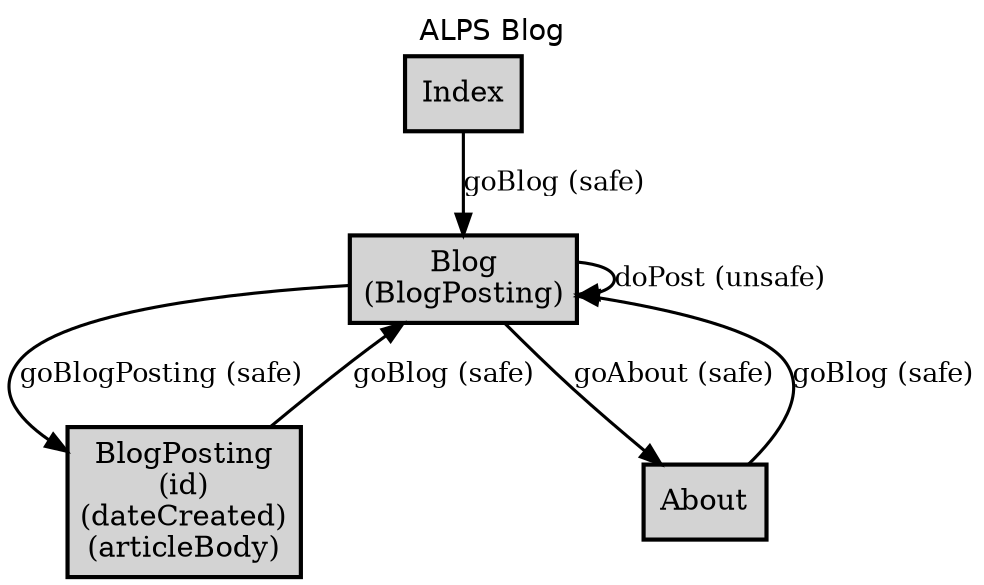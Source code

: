 digraph application_state_diagram {
  graph [
    labelloc="t";
    fontname="Helvetica"
    label="ALPS Blog";
    URL="index.html" target="_parent"
  ];
  node [shape = box, style = "bold,filled" fillcolor="lightgray"];

    Blog [margin=0.02, label=<<table cellspacing="0" cellpadding="5" border="0"><tr><td>Blog<br />(BlogPosting)<br /></td></tr></table>>,shape=box URL="#Blog" target="_parent"]
    BlogPosting [margin=0.02, label=<<table cellspacing="0" cellpadding="5" border="0"><tr><td>BlogPosting<br />(id)<br />(dateCreated)<br />(articleBody)<br /></td></tr></table>>,shape=box URL="#BlogPosting" target="_parent"]

    About -> Blog [label = <goBlog (safe)> URL="#goBlog" target="_parent" fontsize=13 class="goBlog" penwidth=1.5];
    Blog -> About [label = <goAbout (safe)> URL="#goAbout" target="_parent" fontsize=13 class="goAbout" penwidth=1.5];
    Blog -> Blog [label = <doPost (unsafe)> URL="#doPost" target="_parent" fontsize=13 class="doPost" penwidth=1.5];
    Blog -> BlogPosting [label = <goBlogPosting (safe)> URL="#goBlogPosting" target="_parent" fontsize=13 class="goBlogPosting" penwidth=1.5];
    BlogPosting -> Blog [label = <goBlog (safe)> URL="#goBlog" target="_parent" fontsize=13 class="goBlog" penwidth=1.5];
    Index -> Blog [label = <goBlog (safe)> URL="#goBlog" target="_parent" fontsize=13 class="goBlog" penwidth=1.5];

    About [label = <About> URL="#About" target="_parent"]
    Index [label = <Index> URL="#Index" target="_parent"]

}